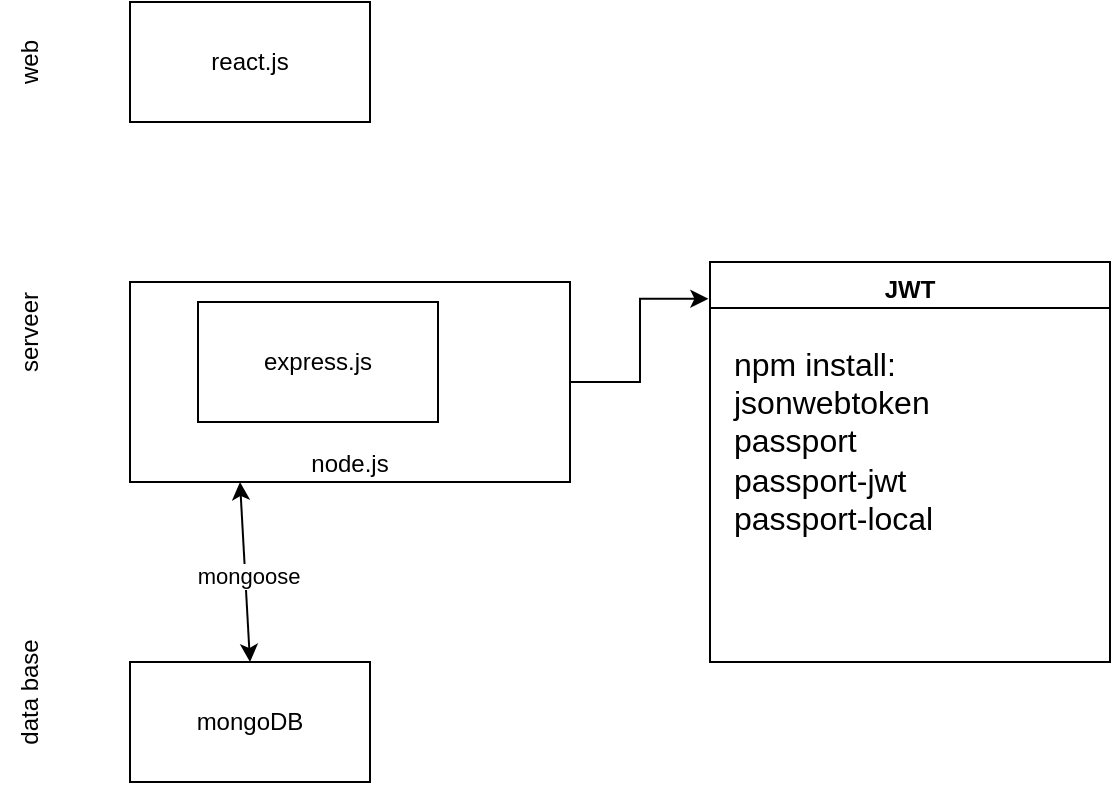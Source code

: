 <mxfile version="24.8.4">
  <diagram name="第 1 页" id="2AeVbu4eEIHLUvCp7j2h">
    <mxGraphModel dx="1050" dy="530" grid="1" gridSize="10" guides="1" tooltips="1" connect="1" arrows="1" fold="1" page="1" pageScale="1" pageWidth="827" pageHeight="1169" math="0" shadow="0">
      <root>
        <mxCell id="0" />
        <mxCell id="1" parent="0" />
        <mxCell id="gsn1r09oL6u_TpLSt7wg-1" value="mongoDB" style="rounded=0;whiteSpace=wrap;html=1;" parent="1" vertex="1">
          <mxGeometry x="320" y="410" width="120" height="60" as="geometry" />
        </mxCell>
        <mxCell id="gsn1r09oL6u_TpLSt7wg-2" value="react.js" style="rounded=0;whiteSpace=wrap;html=1;" parent="1" vertex="1">
          <mxGeometry x="320" y="80" width="120" height="60" as="geometry" />
        </mxCell>
        <mxCell id="gsn1r09oL6u_TpLSt7wg-3" value="node.js" style="rounded=0;whiteSpace=wrap;html=1;verticalAlign=bottom;" parent="1" vertex="1">
          <mxGeometry x="320" y="220" width="220" height="100" as="geometry" />
        </mxCell>
        <mxCell id="gsn1r09oL6u_TpLSt7wg-4" value="" style="endArrow=classic;startArrow=classic;html=1;rounded=0;exitX=0.5;exitY=0;exitDx=0;exitDy=0;entryX=0.25;entryY=1;entryDx=0;entryDy=0;" parent="1" source="gsn1r09oL6u_TpLSt7wg-1" target="gsn1r09oL6u_TpLSt7wg-3" edge="1">
          <mxGeometry width="50" height="50" relative="1" as="geometry">
            <mxPoint x="390" y="300" as="sourcePoint" />
            <mxPoint x="440" y="250" as="targetPoint" />
          </mxGeometry>
        </mxCell>
        <mxCell id="gsn1r09oL6u_TpLSt7wg-5" value="mongoose" style="edgeLabel;html=1;align=center;verticalAlign=middle;resizable=0;points=[];" parent="gsn1r09oL6u_TpLSt7wg-4" vertex="1" connectable="0">
          <mxGeometry x="-0.042" y="-1" relative="1" as="geometry">
            <mxPoint as="offset" />
          </mxGeometry>
        </mxCell>
        <mxCell id="gsn1r09oL6u_TpLSt7wg-6" value="express.js" style="rounded=0;whiteSpace=wrap;html=1;" parent="1" vertex="1">
          <mxGeometry x="354" y="230" width="120" height="60" as="geometry" />
        </mxCell>
        <mxCell id="gsn1r09oL6u_TpLSt7wg-7" value="web" style="text;html=1;align=center;verticalAlign=middle;whiteSpace=wrap;rounded=0;rotation=-90;" parent="1" vertex="1">
          <mxGeometry x="240" y="95" width="60" height="30" as="geometry" />
        </mxCell>
        <mxCell id="gsn1r09oL6u_TpLSt7wg-8" value="serveer" style="text;html=1;align=center;verticalAlign=middle;whiteSpace=wrap;rounded=0;rotation=-90;" parent="1" vertex="1">
          <mxGeometry x="240" y="230" width="60" height="30" as="geometry" />
        </mxCell>
        <mxCell id="gsn1r09oL6u_TpLSt7wg-9" value="data base" style="text;html=1;align=center;verticalAlign=middle;whiteSpace=wrap;rounded=0;rotation=-90;" parent="1" vertex="1">
          <mxGeometry x="240" y="410" width="60" height="30" as="geometry" />
        </mxCell>
        <mxCell id="lAs7NrEQWZCzC-CIa_ZA-1" value="JWT" style="swimlane;whiteSpace=wrap;html=1;swimlaneFillColor=default;verticalAlign=top;" vertex="1" parent="1">
          <mxGeometry x="610" y="210" width="200" height="200" as="geometry" />
        </mxCell>
        <mxCell id="lAs7NrEQWZCzC-CIa_ZA-4" value="&lt;div&gt;npm install:&lt;/div&gt;jsonwebtoken&amp;nbsp;&lt;div style=&quot;font-size: 16px;&quot;&gt;passport&lt;/div&gt;&lt;div style=&quot;font-size: 16px;&quot;&gt;passport-jwt&lt;/div&gt;&lt;div style=&quot;font-size: 16px;&quot;&gt;passport-local&lt;/div&gt;" style="text;html=1;align=left;verticalAlign=top;whiteSpace=wrap;rounded=0;fontSize=16;" vertex="1" parent="lAs7NrEQWZCzC-CIa_ZA-1">
          <mxGeometry x="10" y="35" width="180" height="155" as="geometry" />
        </mxCell>
        <mxCell id="lAs7NrEQWZCzC-CIa_ZA-2" style="edgeStyle=orthogonalEdgeStyle;rounded=0;orthogonalLoop=1;jettySize=auto;html=1;entryX=-0.004;entryY=0.092;entryDx=0;entryDy=0;entryPerimeter=0;" edge="1" parent="1" source="gsn1r09oL6u_TpLSt7wg-3" target="lAs7NrEQWZCzC-CIa_ZA-1">
          <mxGeometry relative="1" as="geometry" />
        </mxCell>
      </root>
    </mxGraphModel>
  </diagram>
</mxfile>
